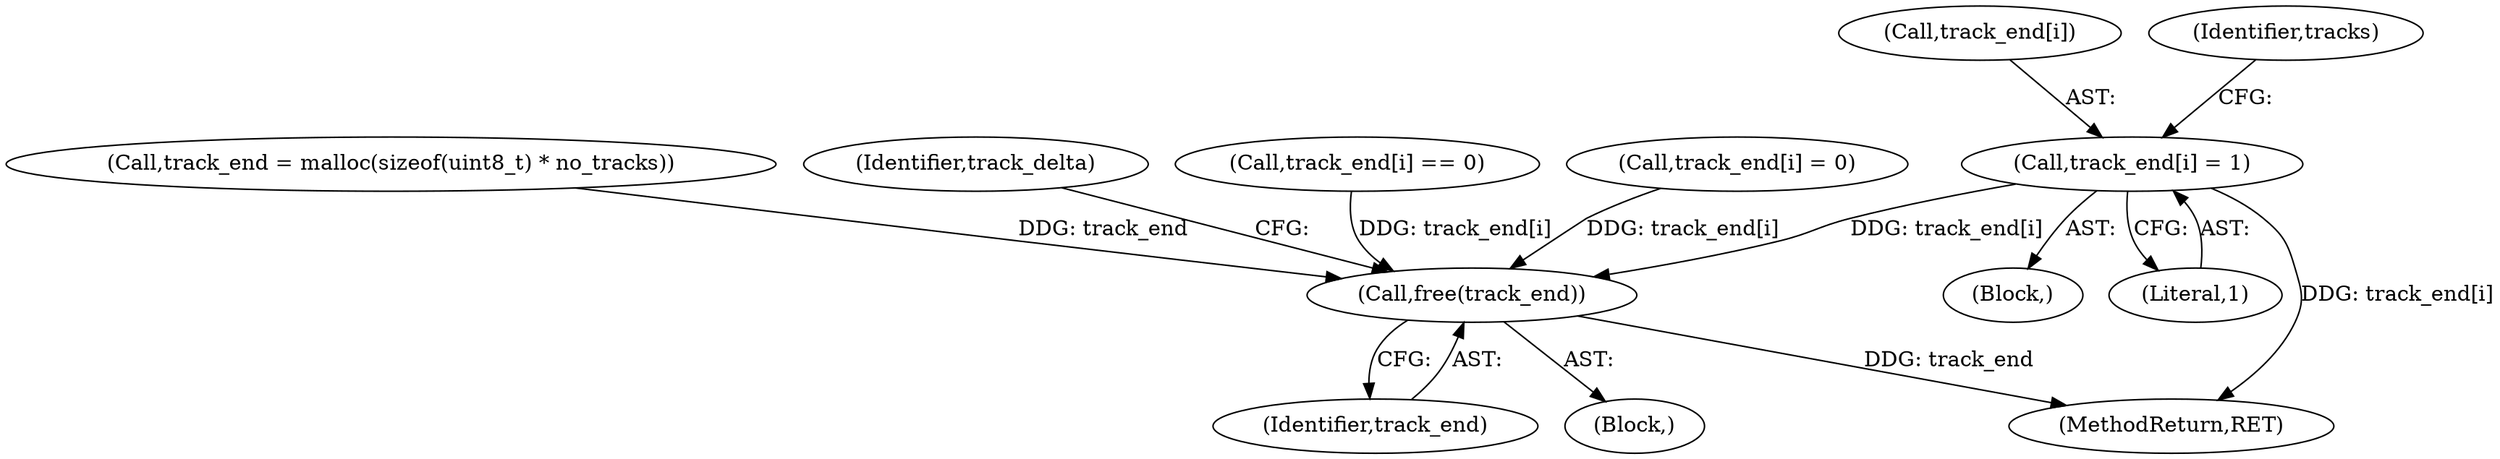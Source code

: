 digraph "0_wildmidi_660b513d99bced8783a4a5984ac2f742c74ebbdd_1@array" {
"1000879" [label="(Call,track_end[i] = 1)"];
"1001513" [label="(Call,free(track_end))"];
"1000879" [label="(Call,track_end[i] = 1)"];
"1000883" [label="(Literal,1)"];
"1001533" [label="(MethodReturn,RET)"];
"1000880" [label="(Call,track_end[i])"];
"1000876" [label="(Block,)"];
"1000886" [label="(Identifier,tracks)"];
"1000417" [label="(Call,track_end = malloc(sizeof(uint8_t) * no_tracks))"];
"1001513" [label="(Call,free(track_end))"];
"1001516" [label="(Identifier,track_delta)"];
"1001455" [label="(Call,track_end[i] == 0)"];
"1000578" [label="(Call,track_end[i] = 0)"];
"1001514" [label="(Identifier,track_end)"];
"1000123" [label="(Block,)"];
"1000879" -> "1000876"  [label="AST: "];
"1000879" -> "1000883"  [label="CFG: "];
"1000880" -> "1000879"  [label="AST: "];
"1000883" -> "1000879"  [label="AST: "];
"1000886" -> "1000879"  [label="CFG: "];
"1000879" -> "1001533"  [label="DDG: track_end[i]"];
"1000879" -> "1001513"  [label="DDG: track_end[i]"];
"1001513" -> "1000123"  [label="AST: "];
"1001513" -> "1001514"  [label="CFG: "];
"1001514" -> "1001513"  [label="AST: "];
"1001516" -> "1001513"  [label="CFG: "];
"1001513" -> "1001533"  [label="DDG: track_end"];
"1000578" -> "1001513"  [label="DDG: track_end[i]"];
"1001455" -> "1001513"  [label="DDG: track_end[i]"];
"1000417" -> "1001513"  [label="DDG: track_end"];
}
